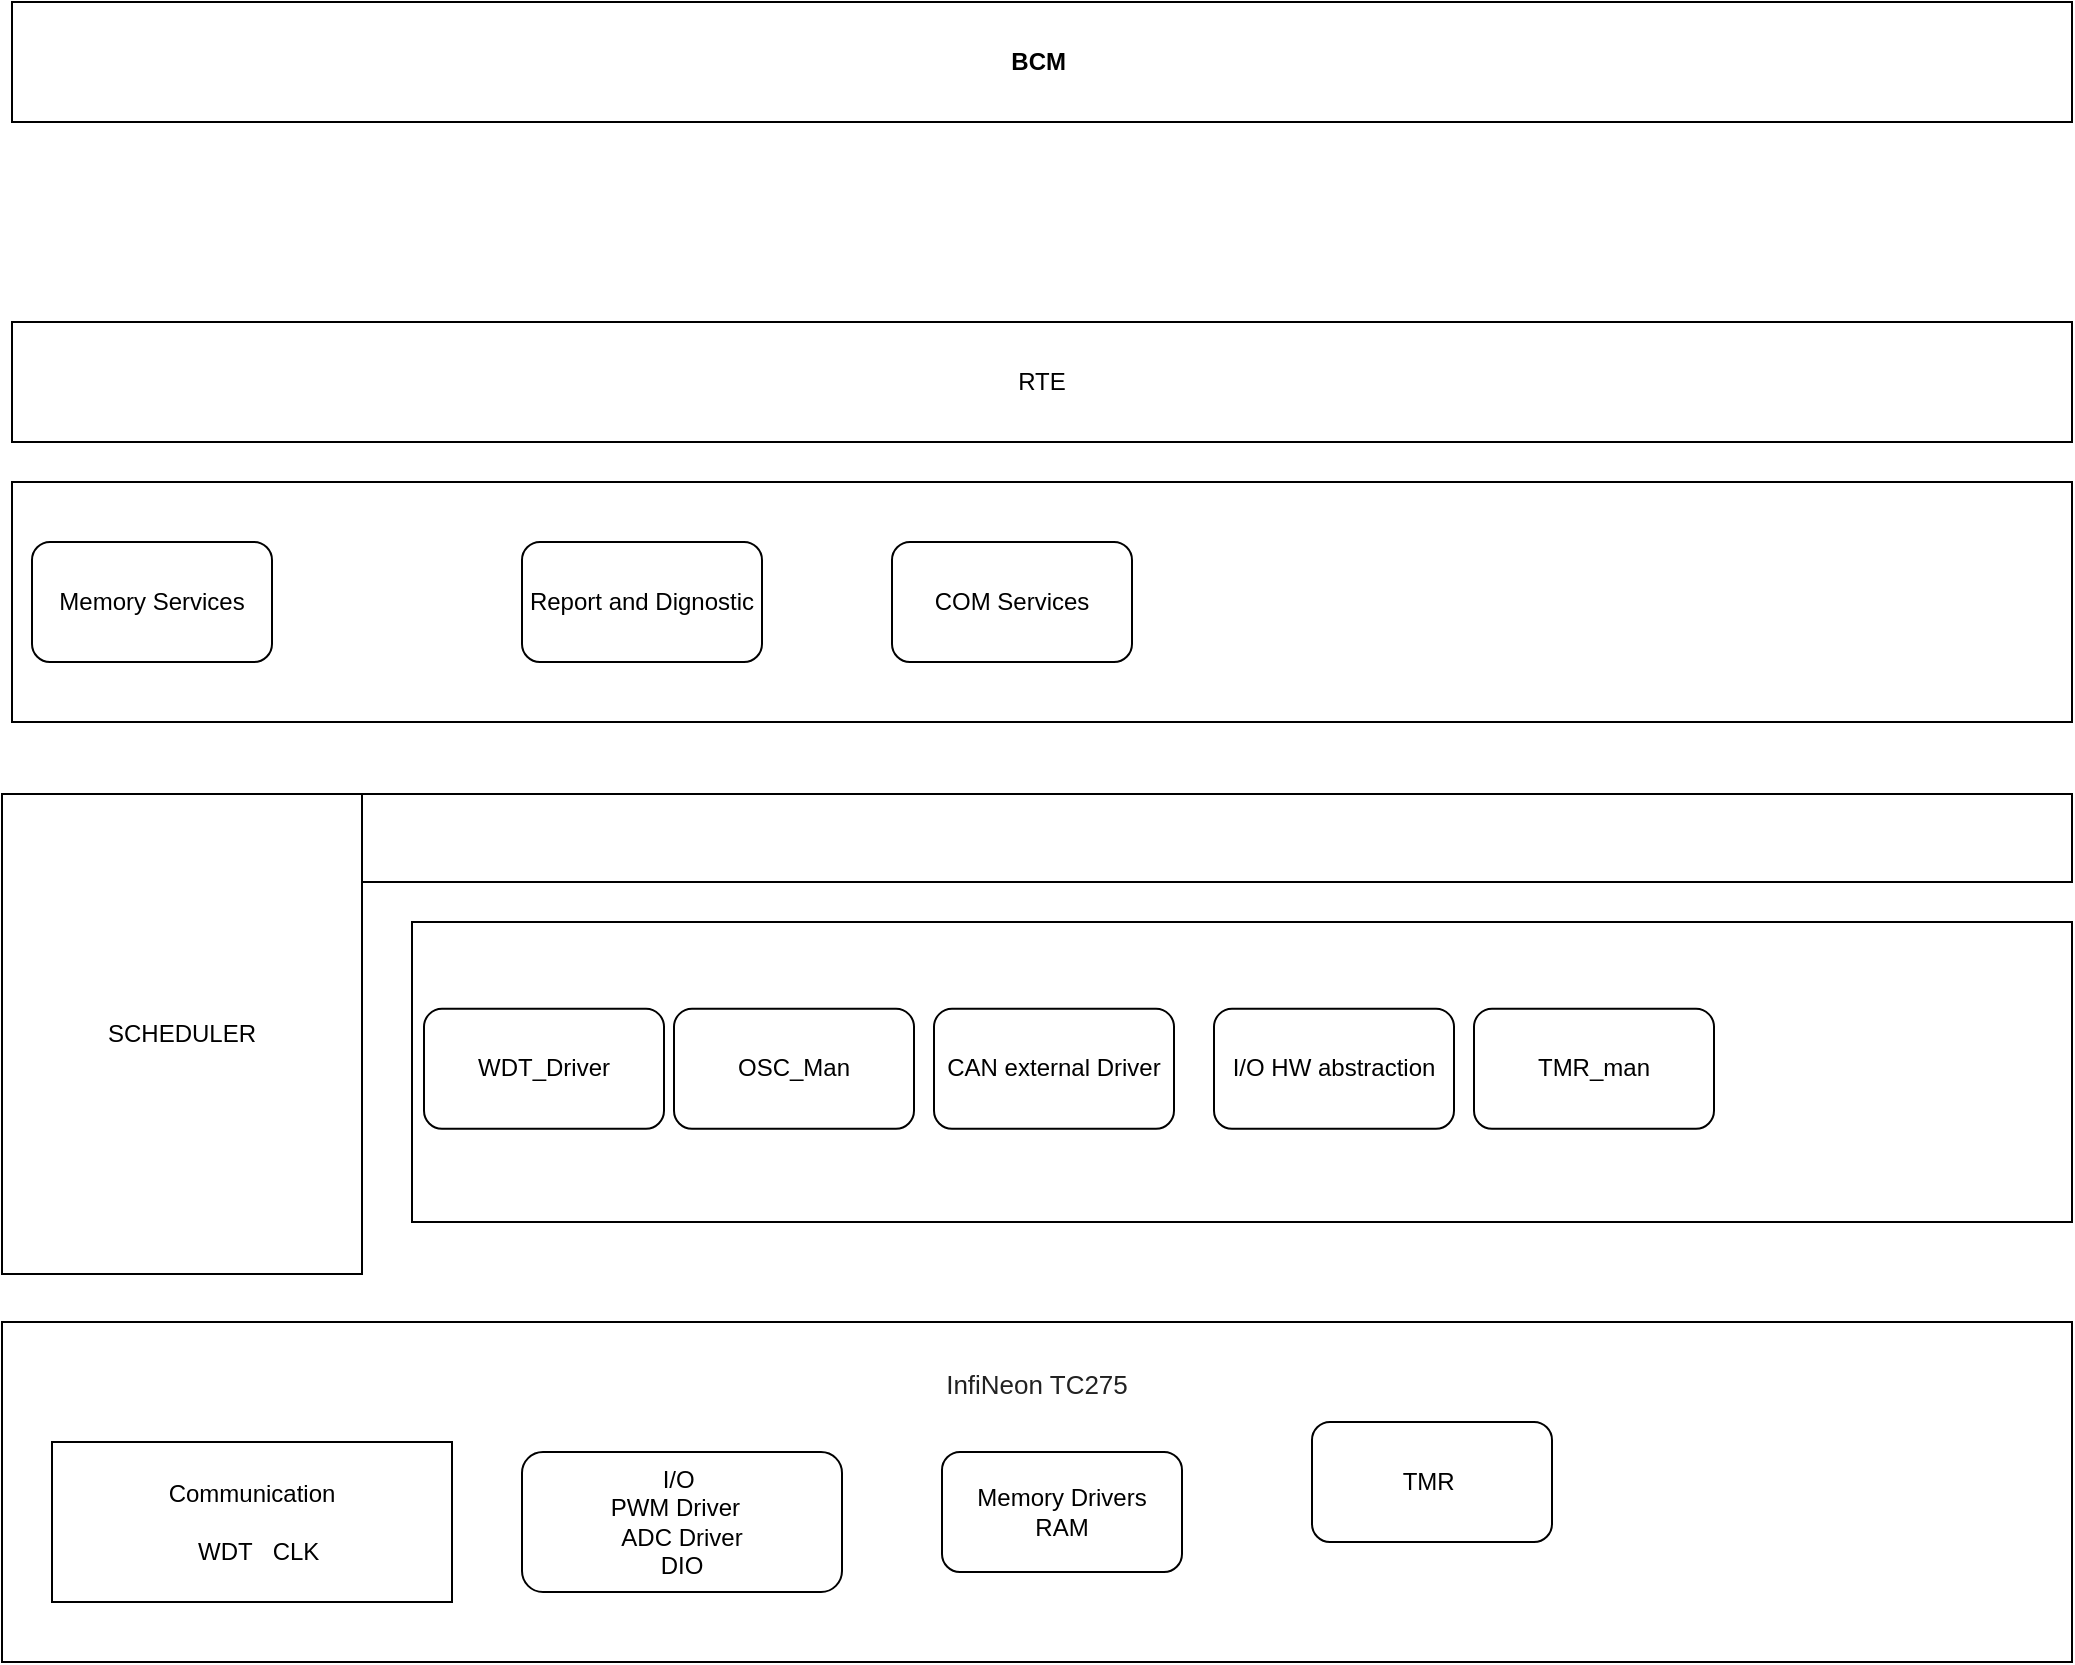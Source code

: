 <mxfile version="20.2.5" type="github">
  <diagram id="0SxEWgDJXTkLoPQnoZ41" name="Página-1">
    <mxGraphModel dx="1564" dy="888" grid="1" gridSize="10" guides="1" tooltips="1" connect="1" arrows="1" fold="1" page="1" pageScale="1" pageWidth="1100" pageHeight="850" math="0" shadow="0">
      <root>
        <mxCell id="0" />
        <mxCell id="1" parent="0" />
        <mxCell id="E3UZA_A3aNp--UBdqJW4-1" value="&lt;b&gt;BCM&amp;nbsp;&lt;/b&gt;" style="rounded=0;whiteSpace=wrap;html=1;" vertex="1" parent="1">
          <mxGeometry x="40" y="30" width="1030" height="60" as="geometry" />
        </mxCell>
        <mxCell id="E3UZA_A3aNp--UBdqJW4-2" value="RTE" style="rounded=0;whiteSpace=wrap;html=1;" vertex="1" parent="1">
          <mxGeometry x="40" y="190" width="1030" height="60" as="geometry" />
        </mxCell>
        <mxCell id="E3UZA_A3aNp--UBdqJW4-3" value="" style="rounded=0;whiteSpace=wrap;html=1;" vertex="1" parent="1">
          <mxGeometry x="40" y="270" width="1030" height="120" as="geometry" />
        </mxCell>
        <mxCell id="E3UZA_A3aNp--UBdqJW4-5" value="SCHEDULER" style="rounded=0;whiteSpace=wrap;html=1;" vertex="1" parent="1">
          <mxGeometry x="35" y="426" width="180" height="240" as="geometry" />
        </mxCell>
        <mxCell id="E3UZA_A3aNp--UBdqJW4-6" value="" style="rounded=0;whiteSpace=wrap;html=1;" vertex="1" parent="1">
          <mxGeometry x="215" y="426" width="855" height="44" as="geometry" />
        </mxCell>
        <mxCell id="E3UZA_A3aNp--UBdqJW4-7" value="" style="rounded=0;whiteSpace=wrap;html=1;" vertex="1" parent="1">
          <mxGeometry x="240" y="490" width="830" height="150" as="geometry" />
        </mxCell>
        <mxCell id="E3UZA_A3aNp--UBdqJW4-9" value="&lt;div style=&quot;text-align: start;&quot;&gt;&lt;font size=&quot;2&quot; face=&quot;Arial, Helvetica, sans-serif&quot; color=&quot;#222222&quot;&gt;&lt;span style=&quot;background-color: rgb(255, 255, 255);&quot;&gt;InfiNeon TC275&lt;/span&gt;&lt;/font&gt;&lt;/div&gt;&lt;div style=&quot;text-align: start;&quot;&gt;&lt;font size=&quot;2&quot; face=&quot;Arial, Helvetica, sans-serif&quot; color=&quot;#222222&quot;&gt;&lt;span style=&quot;background-color: rgb(255, 255, 255);&quot;&gt;&lt;br&gt;&lt;/span&gt;&lt;/font&gt;&lt;/div&gt;&lt;div style=&quot;text-align: start;&quot;&gt;&lt;font size=&quot;2&quot; face=&quot;Arial, Helvetica, sans-serif&quot; color=&quot;#222222&quot;&gt;&lt;span style=&quot;background-color: rgb(255, 255, 255);&quot;&gt;&lt;br&gt;&lt;/span&gt;&lt;/font&gt;&lt;/div&gt;&lt;div style=&quot;text-align: start;&quot;&gt;&lt;font size=&quot;2&quot; face=&quot;Arial, Helvetica, sans-serif&quot; color=&quot;#222222&quot;&gt;&lt;span style=&quot;background-color: rgb(255, 255, 255);&quot;&gt;&lt;br&gt;&lt;/span&gt;&lt;/font&gt;&lt;/div&gt;&lt;div style=&quot;text-align: start;&quot;&gt;&lt;font size=&quot;2&quot; face=&quot;Arial, Helvetica, sans-serif&quot; color=&quot;#222222&quot;&gt;&lt;span style=&quot;background-color: rgb(255, 255, 255);&quot;&gt;&lt;br&gt;&lt;/span&gt;&lt;/font&gt;&lt;/div&gt;&lt;div style=&quot;text-align: start;&quot;&gt;&lt;font size=&quot;2&quot; face=&quot;Arial, Helvetica, sans-serif&quot; color=&quot;#222222&quot;&gt;&lt;span style=&quot;background-color: rgb(255, 255, 255);&quot;&gt;&lt;br&gt;&lt;/span&gt;&lt;/font&gt;&lt;/div&gt;&lt;div style=&quot;text-align: start;&quot;&gt;&lt;font size=&quot;2&quot; face=&quot;Arial, Helvetica, sans-serif&quot; color=&quot;#222222&quot;&gt;&lt;span style=&quot;background-color: rgb(255, 255, 255);&quot;&gt;&lt;br&gt;&lt;/span&gt;&lt;/font&gt;&lt;/div&gt;&lt;div style=&quot;text-align: start;&quot;&gt;&lt;br&gt;&lt;/div&gt;" style="rounded=0;whiteSpace=wrap;html=1;" vertex="1" parent="1">
          <mxGeometry x="35" y="690" width="1035" height="170" as="geometry" />
        </mxCell>
        <mxCell id="E3UZA_A3aNp--UBdqJW4-12" value="Communication&lt;br&gt;&lt;br&gt;&amp;nbsp; WDT&amp;nbsp; &amp;nbsp;CLK" style="rounded=0;whiteSpace=wrap;html=1;" vertex="1" parent="1">
          <mxGeometry x="60" y="750" width="200" height="80" as="geometry" />
        </mxCell>
        <mxCell id="E3UZA_A3aNp--UBdqJW4-13" value="I/O&amp;nbsp;&lt;br&gt;PWM Driver&amp;nbsp;&amp;nbsp;&lt;br&gt;ADC Driver&lt;br&gt;DIO" style="rounded=1;whiteSpace=wrap;html=1;" vertex="1" parent="1">
          <mxGeometry x="295" y="755" width="160" height="70" as="geometry" />
        </mxCell>
        <mxCell id="E3UZA_A3aNp--UBdqJW4-14" value="Memory Drivers&lt;br&gt;RAM" style="rounded=1;whiteSpace=wrap;html=1;" vertex="1" parent="1">
          <mxGeometry x="505" y="755" width="120" height="60" as="geometry" />
        </mxCell>
        <mxCell id="E3UZA_A3aNp--UBdqJW4-15" value="TMR&amp;nbsp;" style="rounded=1;whiteSpace=wrap;html=1;" vertex="1" parent="1">
          <mxGeometry x="690" y="740" width="120" height="60" as="geometry" />
        </mxCell>
        <mxCell id="E3UZA_A3aNp--UBdqJW4-16" value="OSC_Man" style="rounded=1;whiteSpace=wrap;html=1;" vertex="1" parent="1">
          <mxGeometry x="371" y="533.41" width="120" height="60" as="geometry" />
        </mxCell>
        <mxCell id="E3UZA_A3aNp--UBdqJW4-17" value="I/O HW abstraction" style="rounded=1;whiteSpace=wrap;html=1;" vertex="1" parent="1">
          <mxGeometry x="641" y="533.41" width="120" height="60" as="geometry" />
        </mxCell>
        <mxCell id="E3UZA_A3aNp--UBdqJW4-18" style="edgeStyle=orthogonalEdgeStyle;rounded=0;orthogonalLoop=1;jettySize=auto;html=1;exitX=0.5;exitY=1;exitDx=0;exitDy=0;" edge="1" parent="1" source="E3UZA_A3aNp--UBdqJW4-17" target="E3UZA_A3aNp--UBdqJW4-17">
          <mxGeometry relative="1" as="geometry" />
        </mxCell>
        <mxCell id="E3UZA_A3aNp--UBdqJW4-19" value="TMR_man" style="rounded=1;whiteSpace=wrap;html=1;" vertex="1" parent="1">
          <mxGeometry x="771" y="533.41" width="120" height="60" as="geometry" />
        </mxCell>
        <mxCell id="E3UZA_A3aNp--UBdqJW4-20" value="CAN external Driver" style="rounded=1;whiteSpace=wrap;html=1;" vertex="1" parent="1">
          <mxGeometry x="501" y="533.41" width="120" height="60" as="geometry" />
        </mxCell>
        <mxCell id="E3UZA_A3aNp--UBdqJW4-21" value="WDT_Driver" style="rounded=1;whiteSpace=wrap;html=1;" vertex="1" parent="1">
          <mxGeometry x="246" y="533.41" width="120" height="60" as="geometry" />
        </mxCell>
        <mxCell id="E3UZA_A3aNp--UBdqJW4-22" value="Memory Services" style="rounded=1;whiteSpace=wrap;html=1;glass=0;" vertex="1" parent="1">
          <mxGeometry x="50" y="300" width="120" height="60" as="geometry" />
        </mxCell>
        <mxCell id="E3UZA_A3aNp--UBdqJW4-23" value="Report and Dignostic" style="rounded=1;whiteSpace=wrap;html=1;" vertex="1" parent="1">
          <mxGeometry x="295" y="300" width="120" height="60" as="geometry" />
        </mxCell>
        <mxCell id="E3UZA_A3aNp--UBdqJW4-24" value="COM Services" style="rounded=1;whiteSpace=wrap;html=1;" vertex="1" parent="1">
          <mxGeometry x="480" y="300" width="120" height="60" as="geometry" />
        </mxCell>
      </root>
    </mxGraphModel>
  </diagram>
</mxfile>
